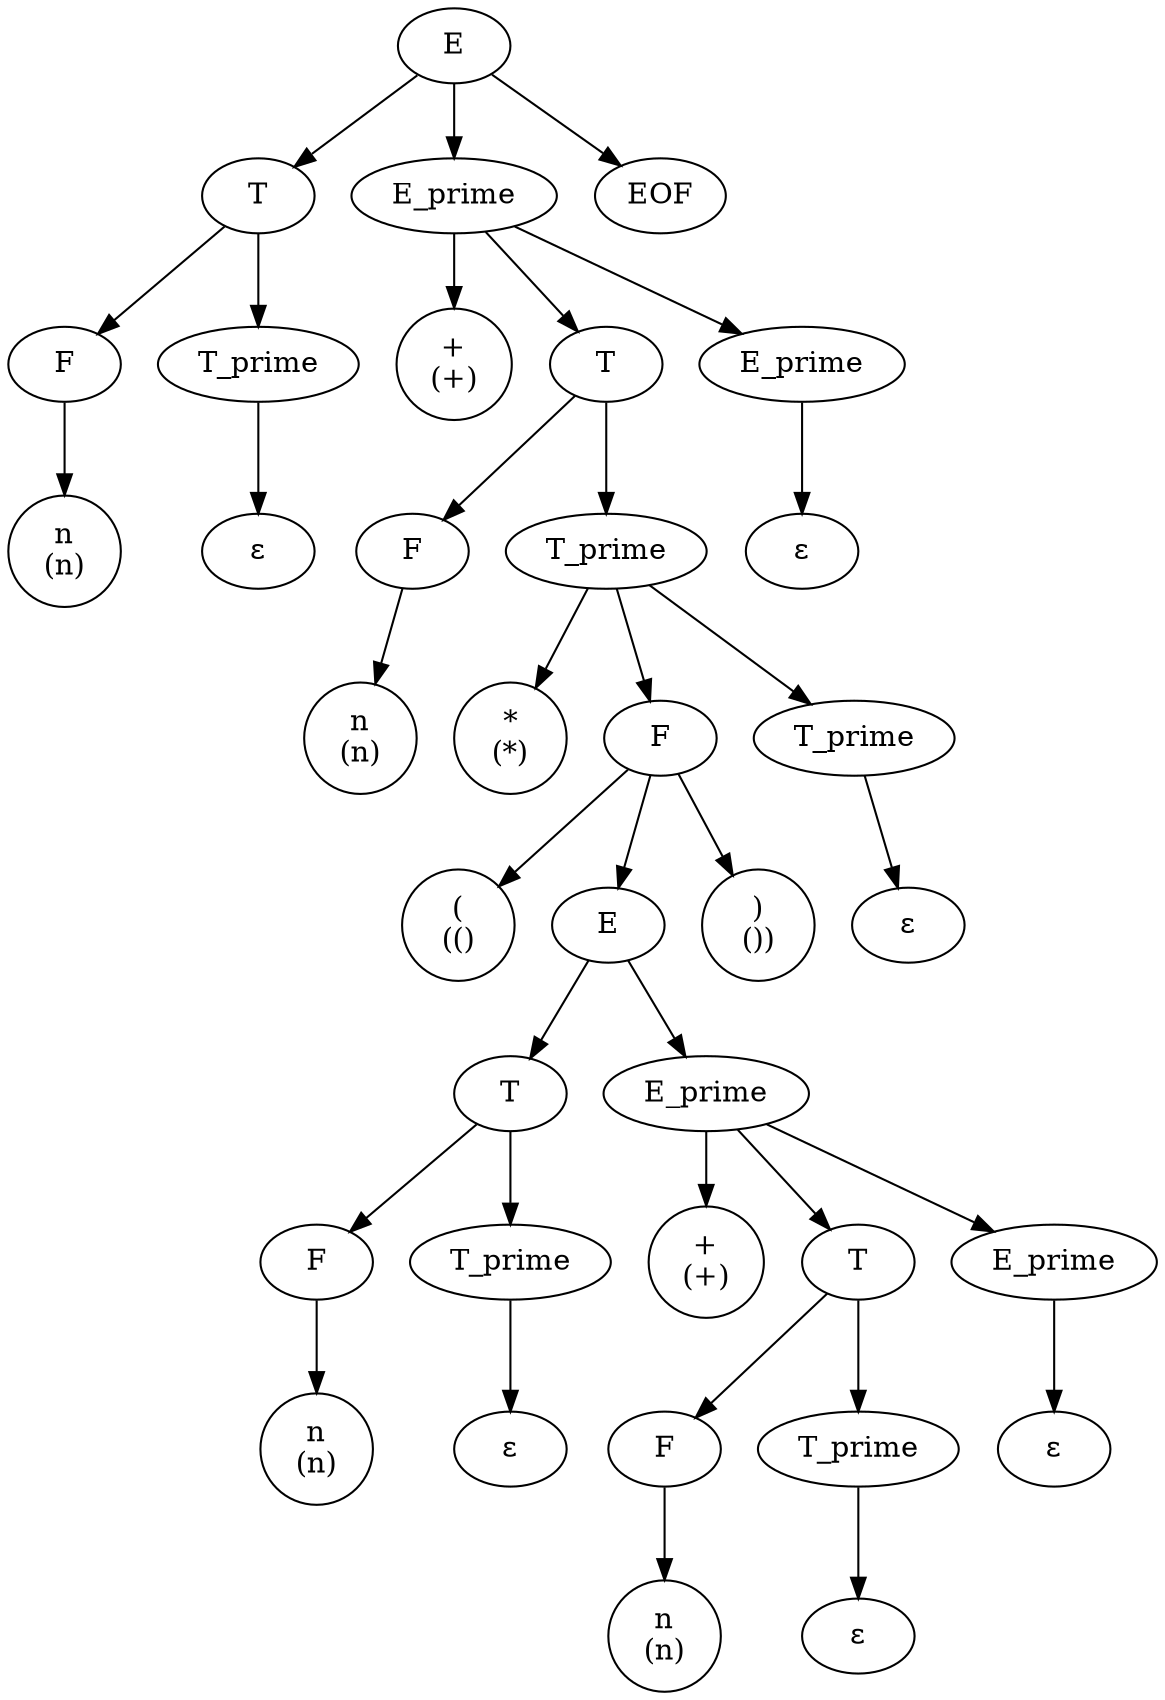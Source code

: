 digraph {
  rankdir=TB;
  node [shape=ellipse];
  n0 [label="E"];
  n1 [label="T"];
  n2 [label="E_prime"];
  n3 [label="EOF"];
  n4 [label="F"];
  n5 [label="T_prime"];
  n6 [label="+\n(+)"];
  n7 [label="T"];
  n8 [label="E_prime"];
  n9 [label="n\n(n)"];
  n10 [label="ε"];
  n11 [label="F"];
  n12 [label="T_prime"];
  n13 [label="ε"];
  n14 [label="n\n(n)"];
  n15 [label="*\n(*)"];
  n16 [label="F"];
  n17 [label="T_prime"];
  n18 [label="(\n(()"];
  n19 [label="E"];
  n20 [label=")\n())"];
  n21 [label="ε"];
  n22 [label="T"];
  n23 [label="E_prime"];
  n24 [label="F"];
  n25 [label="T_prime"];
  n26 [label="+\n(+)"];
  n27 [label="T"];
  n28 [label="E_prime"];
  n29 [label="n\n(n)"];
  n30 [label="ε"];
  n31 [label="F"];
  n32 [label="T_prime"];
  n33 [label="ε"];
  n34 [label="n\n(n)"];
  n35 [label="ε"];

  n0 -> n1;
  n0 -> n2;
  n0 -> n3;
  n1 -> n4;
  n1 -> n5;
  n2 -> n6;
  n2 -> n7;
  n2 -> n8;
  n4 -> n9;
  n5 -> n10;
  n7 -> n11;
  n7 -> n12;
  n8 -> n13;
  n11 -> n14;
  n12 -> n15;
  n12 -> n16;
  n12 -> n17;
  n16 -> n18;
  n16 -> n19;
  n16 -> n20;
  n17 -> n21;
  n19 -> n22;
  n19 -> n23;
  n22 -> n24;
  n22 -> n25;
  n23 -> n26;
  n23 -> n27;
  n23 -> n28;
  n24 -> n29;
  n25 -> n30;
  n27 -> n31;
  n27 -> n32;
  n28 -> n33;
  n31 -> n34;
  n32 -> n35;

  { rank=same; n1 -> n2 -> n3 [style=invis]; }
  { rank=same; n4 -> n5 [style=invis]; }
  { rank=same; n6 -> n7 -> n8 [style=invis]; }
  { rank=same; n11 -> n12 [style=invis]; }
  { rank=same; n15 -> n16 -> n17 [style=invis]; }
  { rank=same; n18 -> n19 -> n20 [style=invis]; }
  { rank=same; n22 -> n23 [style=invis]; }
  { rank=same; n24 -> n25 [style=invis]; }
  { rank=same; n26 -> n27 -> n28 [style=invis]; }
  { rank=same; n31 -> n32 [style=invis]; }
}